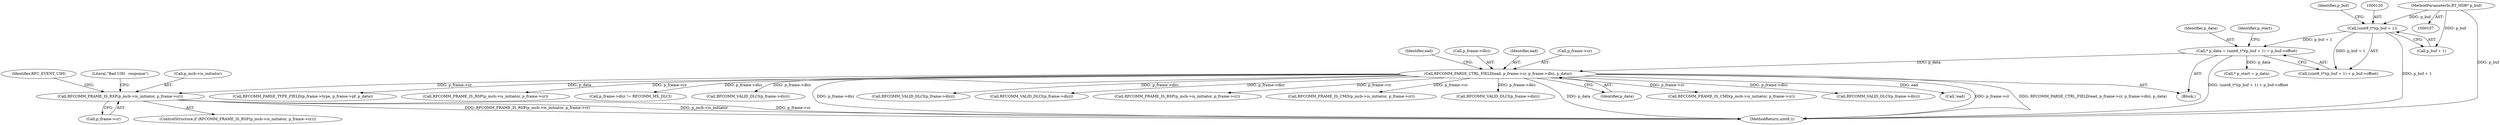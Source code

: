 digraph "0_Android_9fe27a9b445f7e911286ed31c1087ceac567736b@pointer" {
"1000480" [label="(Call,RFCOMM_FRAME_IS_RSP(p_mcb->is_initiator, p_frame->cr))"];
"1000146" [label="(Call,RFCOMM_PARSE_CTRL_FIELD(ead, p_frame->cr, p_frame->dlci, p_data))"];
"1000116" [label="(Call,* p_data = (uint8_t*)(p_buf + 1) + p_buf->offset)"];
"1000119" [label="(Call,(uint8_t*)(p_buf + 1))"];
"1000110" [label="(MethodParameterIn,BT_HDR* p_buf)"];
"1000484" [label="(Call,p_frame->cr)"];
"1000157" [label="(Identifier,ead)"];
"1000334" [label="(Call,RFCOMM_VALID_DLCI(p_frame->dlci))"];
"1000154" [label="(Identifier,p_data)"];
"1000354" [label="(Call,RFCOMM_FRAME_IS_CMD(p_mcb->is_initiator, p_frame->cr))"];
"1000117" [label="(Identifier,p_data)"];
"1000457" [label="(Call,RFCOMM_VALID_DLCI(p_frame->dlci))"];
"1000119" [label="(Call,(uint8_t*)(p_buf + 1))"];
"1000110" [label="(MethodParameterIn,BT_HDR* p_buf)"];
"1000156" [label="(Call,!ead)"];
"1000163" [label="(Call,RFCOMM_PARSE_TYPE_FIELD(p_frame->type, p_frame->pf, p_data))"];
"1000118" [label="(Call,(uint8_t*)(p_buf + 1) + p_buf->offset)"];
"1000129" [label="(Identifier,p_start)"];
"1000497" [label="(MethodReturn,uint8_t)"];
"1000151" [label="(Call,p_frame->dlci)"];
"1000421" [label="(Call,RFCOMM_FRAME_IS_RSP(p_mcb->is_initiator, p_frame->cr))"];
"1000257" [label="(Call,p_frame->dlci != RFCOMM_MX_DLCI)"];
"1000147" [label="(Identifier,ead)"];
"1000111" [label="(Block,)"];
"1000370" [label="(Call,RFCOMM_VALID_DLCI(p_frame->dlci))"];
"1000494" [label="(Identifier,RFC_EVENT_UIH)"];
"1000401" [label="(Call,RFCOMM_VALID_DLCI(p_frame->dlci))"];
"1000128" [label="(Call,* p_start = p_data)"];
"1000479" [label="(ControlStructure,if (RFCOMM_FRAME_IS_RSP(p_mcb->is_initiator, p_frame->cr)))"];
"1000489" [label="(Literal,\"Bad UIH - response\")"];
"1000125" [label="(Identifier,p_buf)"];
"1000437" [label="(Call,RFCOMM_VALID_DLCI(p_frame->dlci))"];
"1000116" [label="(Call,* p_data = (uint8_t*)(p_buf + 1) + p_buf->offset)"];
"1000318" [label="(Call,RFCOMM_FRAME_IS_RSP(p_mcb->is_initiator, p_frame->cr))"];
"1000148" [label="(Call,p_frame->cr)"];
"1000390" [label="(Call,RFCOMM_FRAME_IS_CMD(p_mcb->is_initiator, p_frame->cr))"];
"1000146" [label="(Call,RFCOMM_PARSE_CTRL_FIELD(ead, p_frame->cr, p_frame->dlci, p_data))"];
"1000121" [label="(Call,p_buf + 1)"];
"1000481" [label="(Call,p_mcb->is_initiator)"];
"1000480" [label="(Call,RFCOMM_FRAME_IS_RSP(p_mcb->is_initiator, p_frame->cr))"];
"1000480" -> "1000479"  [label="AST: "];
"1000480" -> "1000484"  [label="CFG: "];
"1000481" -> "1000480"  [label="AST: "];
"1000484" -> "1000480"  [label="AST: "];
"1000489" -> "1000480"  [label="CFG: "];
"1000494" -> "1000480"  [label="CFG: "];
"1000480" -> "1000497"  [label="DDG: RFCOMM_FRAME_IS_RSP(p_mcb->is_initiator, p_frame->cr)"];
"1000480" -> "1000497"  [label="DDG: p_mcb->is_initiator"];
"1000480" -> "1000497"  [label="DDG: p_frame->cr"];
"1000146" -> "1000480"  [label="DDG: p_frame->cr"];
"1000146" -> "1000111"  [label="AST: "];
"1000146" -> "1000154"  [label="CFG: "];
"1000147" -> "1000146"  [label="AST: "];
"1000148" -> "1000146"  [label="AST: "];
"1000151" -> "1000146"  [label="AST: "];
"1000154" -> "1000146"  [label="AST: "];
"1000157" -> "1000146"  [label="CFG: "];
"1000146" -> "1000497"  [label="DDG: p_frame->dlci"];
"1000146" -> "1000497"  [label="DDG: p_frame->cr"];
"1000146" -> "1000497"  [label="DDG: p_data"];
"1000146" -> "1000497"  [label="DDG: RFCOMM_PARSE_CTRL_FIELD(ead, p_frame->cr, p_frame->dlci, p_data)"];
"1000116" -> "1000146"  [label="DDG: p_data"];
"1000146" -> "1000156"  [label="DDG: ead"];
"1000146" -> "1000163"  [label="DDG: p_data"];
"1000146" -> "1000257"  [label="DDG: p_frame->dlci"];
"1000146" -> "1000318"  [label="DDG: p_frame->cr"];
"1000146" -> "1000334"  [label="DDG: p_frame->dlci"];
"1000146" -> "1000354"  [label="DDG: p_frame->cr"];
"1000146" -> "1000370"  [label="DDG: p_frame->dlci"];
"1000146" -> "1000390"  [label="DDG: p_frame->cr"];
"1000146" -> "1000401"  [label="DDG: p_frame->dlci"];
"1000146" -> "1000421"  [label="DDG: p_frame->cr"];
"1000146" -> "1000437"  [label="DDG: p_frame->dlci"];
"1000146" -> "1000457"  [label="DDG: p_frame->dlci"];
"1000116" -> "1000111"  [label="AST: "];
"1000116" -> "1000118"  [label="CFG: "];
"1000117" -> "1000116"  [label="AST: "];
"1000118" -> "1000116"  [label="AST: "];
"1000129" -> "1000116"  [label="CFG: "];
"1000116" -> "1000497"  [label="DDG: (uint8_t*)(p_buf + 1) + p_buf->offset"];
"1000119" -> "1000116"  [label="DDG: p_buf + 1"];
"1000116" -> "1000128"  [label="DDG: p_data"];
"1000119" -> "1000118"  [label="AST: "];
"1000119" -> "1000121"  [label="CFG: "];
"1000120" -> "1000119"  [label="AST: "];
"1000121" -> "1000119"  [label="AST: "];
"1000125" -> "1000119"  [label="CFG: "];
"1000119" -> "1000497"  [label="DDG: p_buf + 1"];
"1000119" -> "1000118"  [label="DDG: p_buf + 1"];
"1000110" -> "1000119"  [label="DDG: p_buf"];
"1000110" -> "1000107"  [label="AST: "];
"1000110" -> "1000497"  [label="DDG: p_buf"];
"1000110" -> "1000121"  [label="DDG: p_buf"];
}
